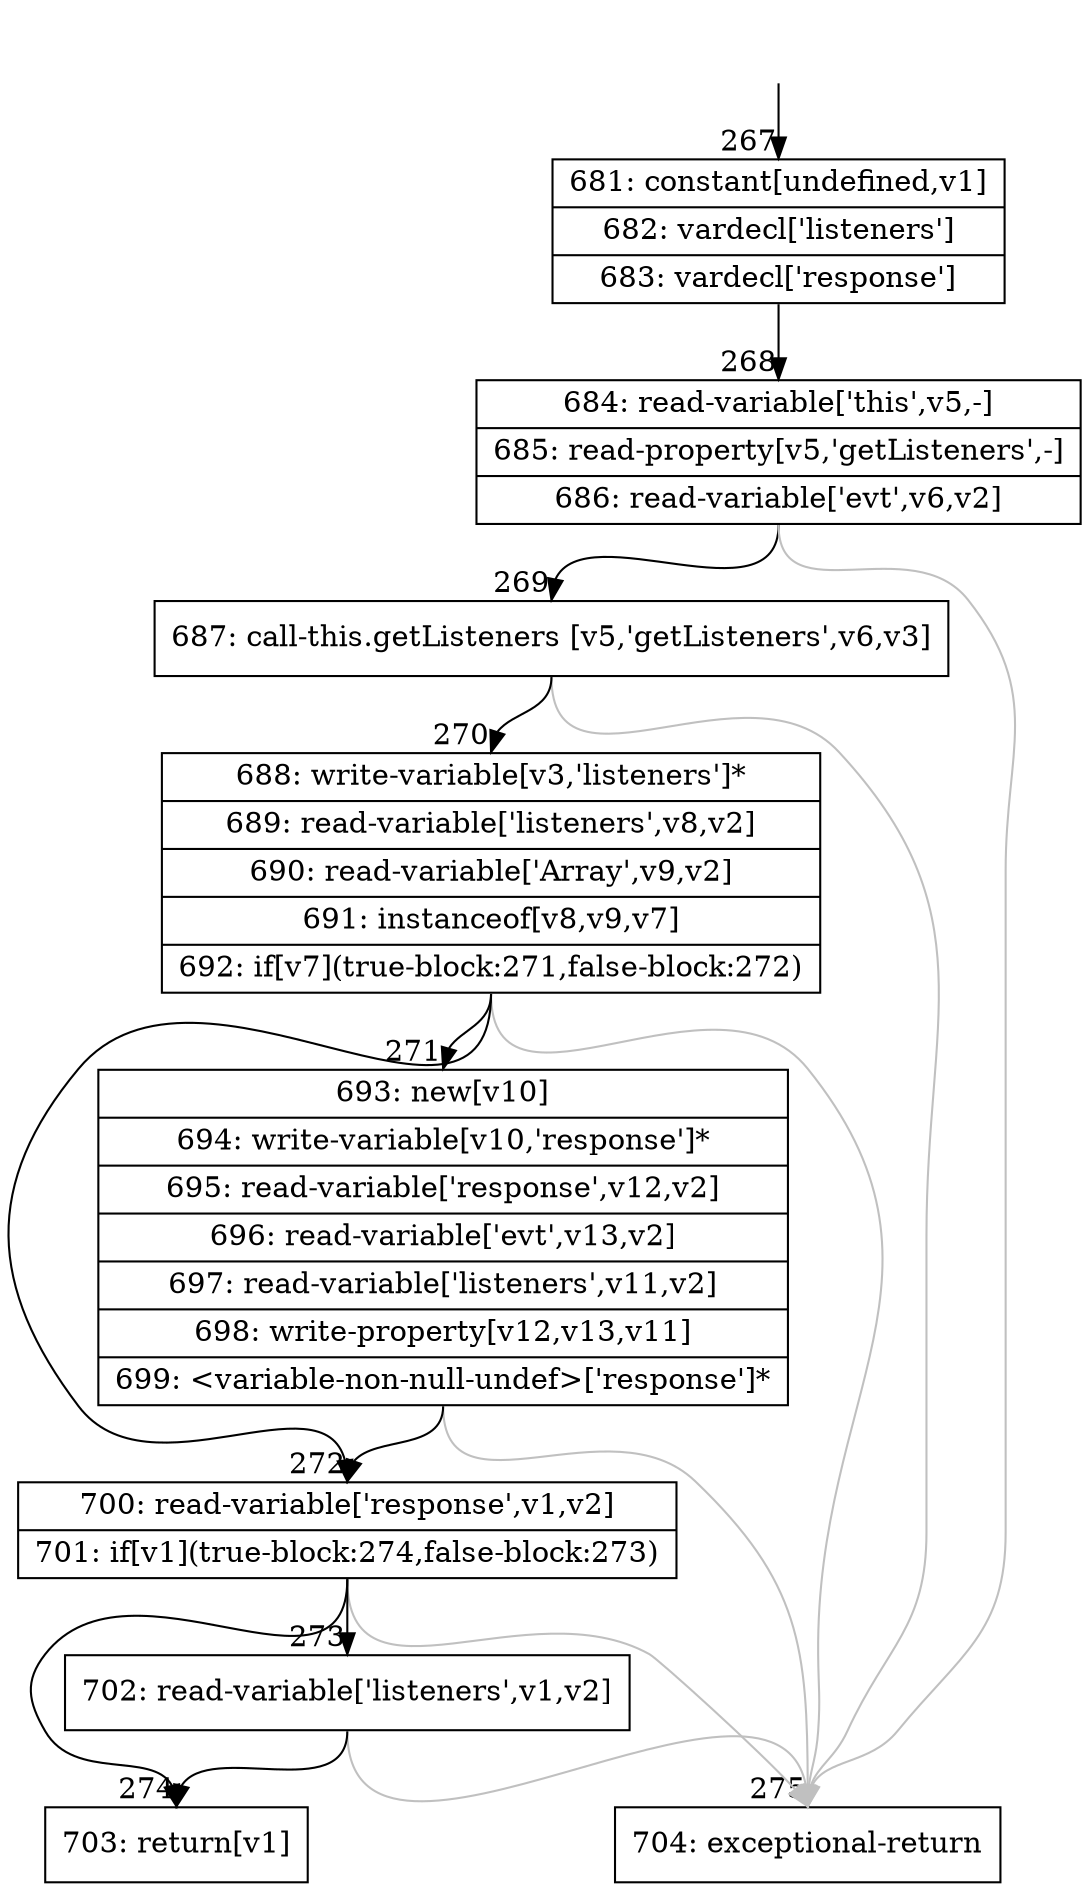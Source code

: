 digraph {
rankdir="TD"
BB_entry28[shape=none,label=""];
BB_entry28 -> BB267 [tailport=s, headport=n, headlabel="    267"]
BB267 [shape=record label="{681: constant[undefined,v1]|682: vardecl['listeners']|683: vardecl['response']}" ] 
BB267 -> BB268 [tailport=s, headport=n, headlabel="      268"]
BB268 [shape=record label="{684: read-variable['this',v5,-]|685: read-property[v5,'getListeners',-]|686: read-variable['evt',v6,v2]}" ] 
BB268 -> BB269 [tailport=s, headport=n, headlabel="      269"]
BB268 -> BB275 [tailport=s, headport=n, color=gray, headlabel="      275"]
BB269 [shape=record label="{687: call-this.getListeners [v5,'getListeners',v6,v3]}" ] 
BB269 -> BB270 [tailport=s, headport=n, headlabel="      270"]
BB269 -> BB275 [tailport=s, headport=n, color=gray]
BB270 [shape=record label="{688: write-variable[v3,'listeners']*|689: read-variable['listeners',v8,v2]|690: read-variable['Array',v9,v2]|691: instanceof[v8,v9,v7]|692: if[v7](true-block:271,false-block:272)}" ] 
BB270 -> BB271 [tailport=s, headport=n, headlabel="      271"]
BB270 -> BB272 [tailport=s, headport=n, headlabel="      272"]
BB270 -> BB275 [tailport=s, headport=n, color=gray]
BB271 [shape=record label="{693: new[v10]|694: write-variable[v10,'response']*|695: read-variable['response',v12,v2]|696: read-variable['evt',v13,v2]|697: read-variable['listeners',v11,v2]|698: write-property[v12,v13,v11]|699: \<variable-non-null-undef\>['response']*}" ] 
BB271 -> BB272 [tailport=s, headport=n]
BB271 -> BB275 [tailport=s, headport=n, color=gray]
BB272 [shape=record label="{700: read-variable['response',v1,v2]|701: if[v1](true-block:274,false-block:273)}" ] 
BB272 -> BB274 [tailport=s, headport=n, headlabel="      274"]
BB272 -> BB273 [tailport=s, headport=n, headlabel="      273"]
BB272 -> BB275 [tailport=s, headport=n, color=gray]
BB273 [shape=record label="{702: read-variable['listeners',v1,v2]}" ] 
BB273 -> BB274 [tailport=s, headport=n]
BB273 -> BB275 [tailport=s, headport=n, color=gray]
BB274 [shape=record label="{703: return[v1]}" ] 
BB275 [shape=record label="{704: exceptional-return}" ] 
//#$~ 352
}
